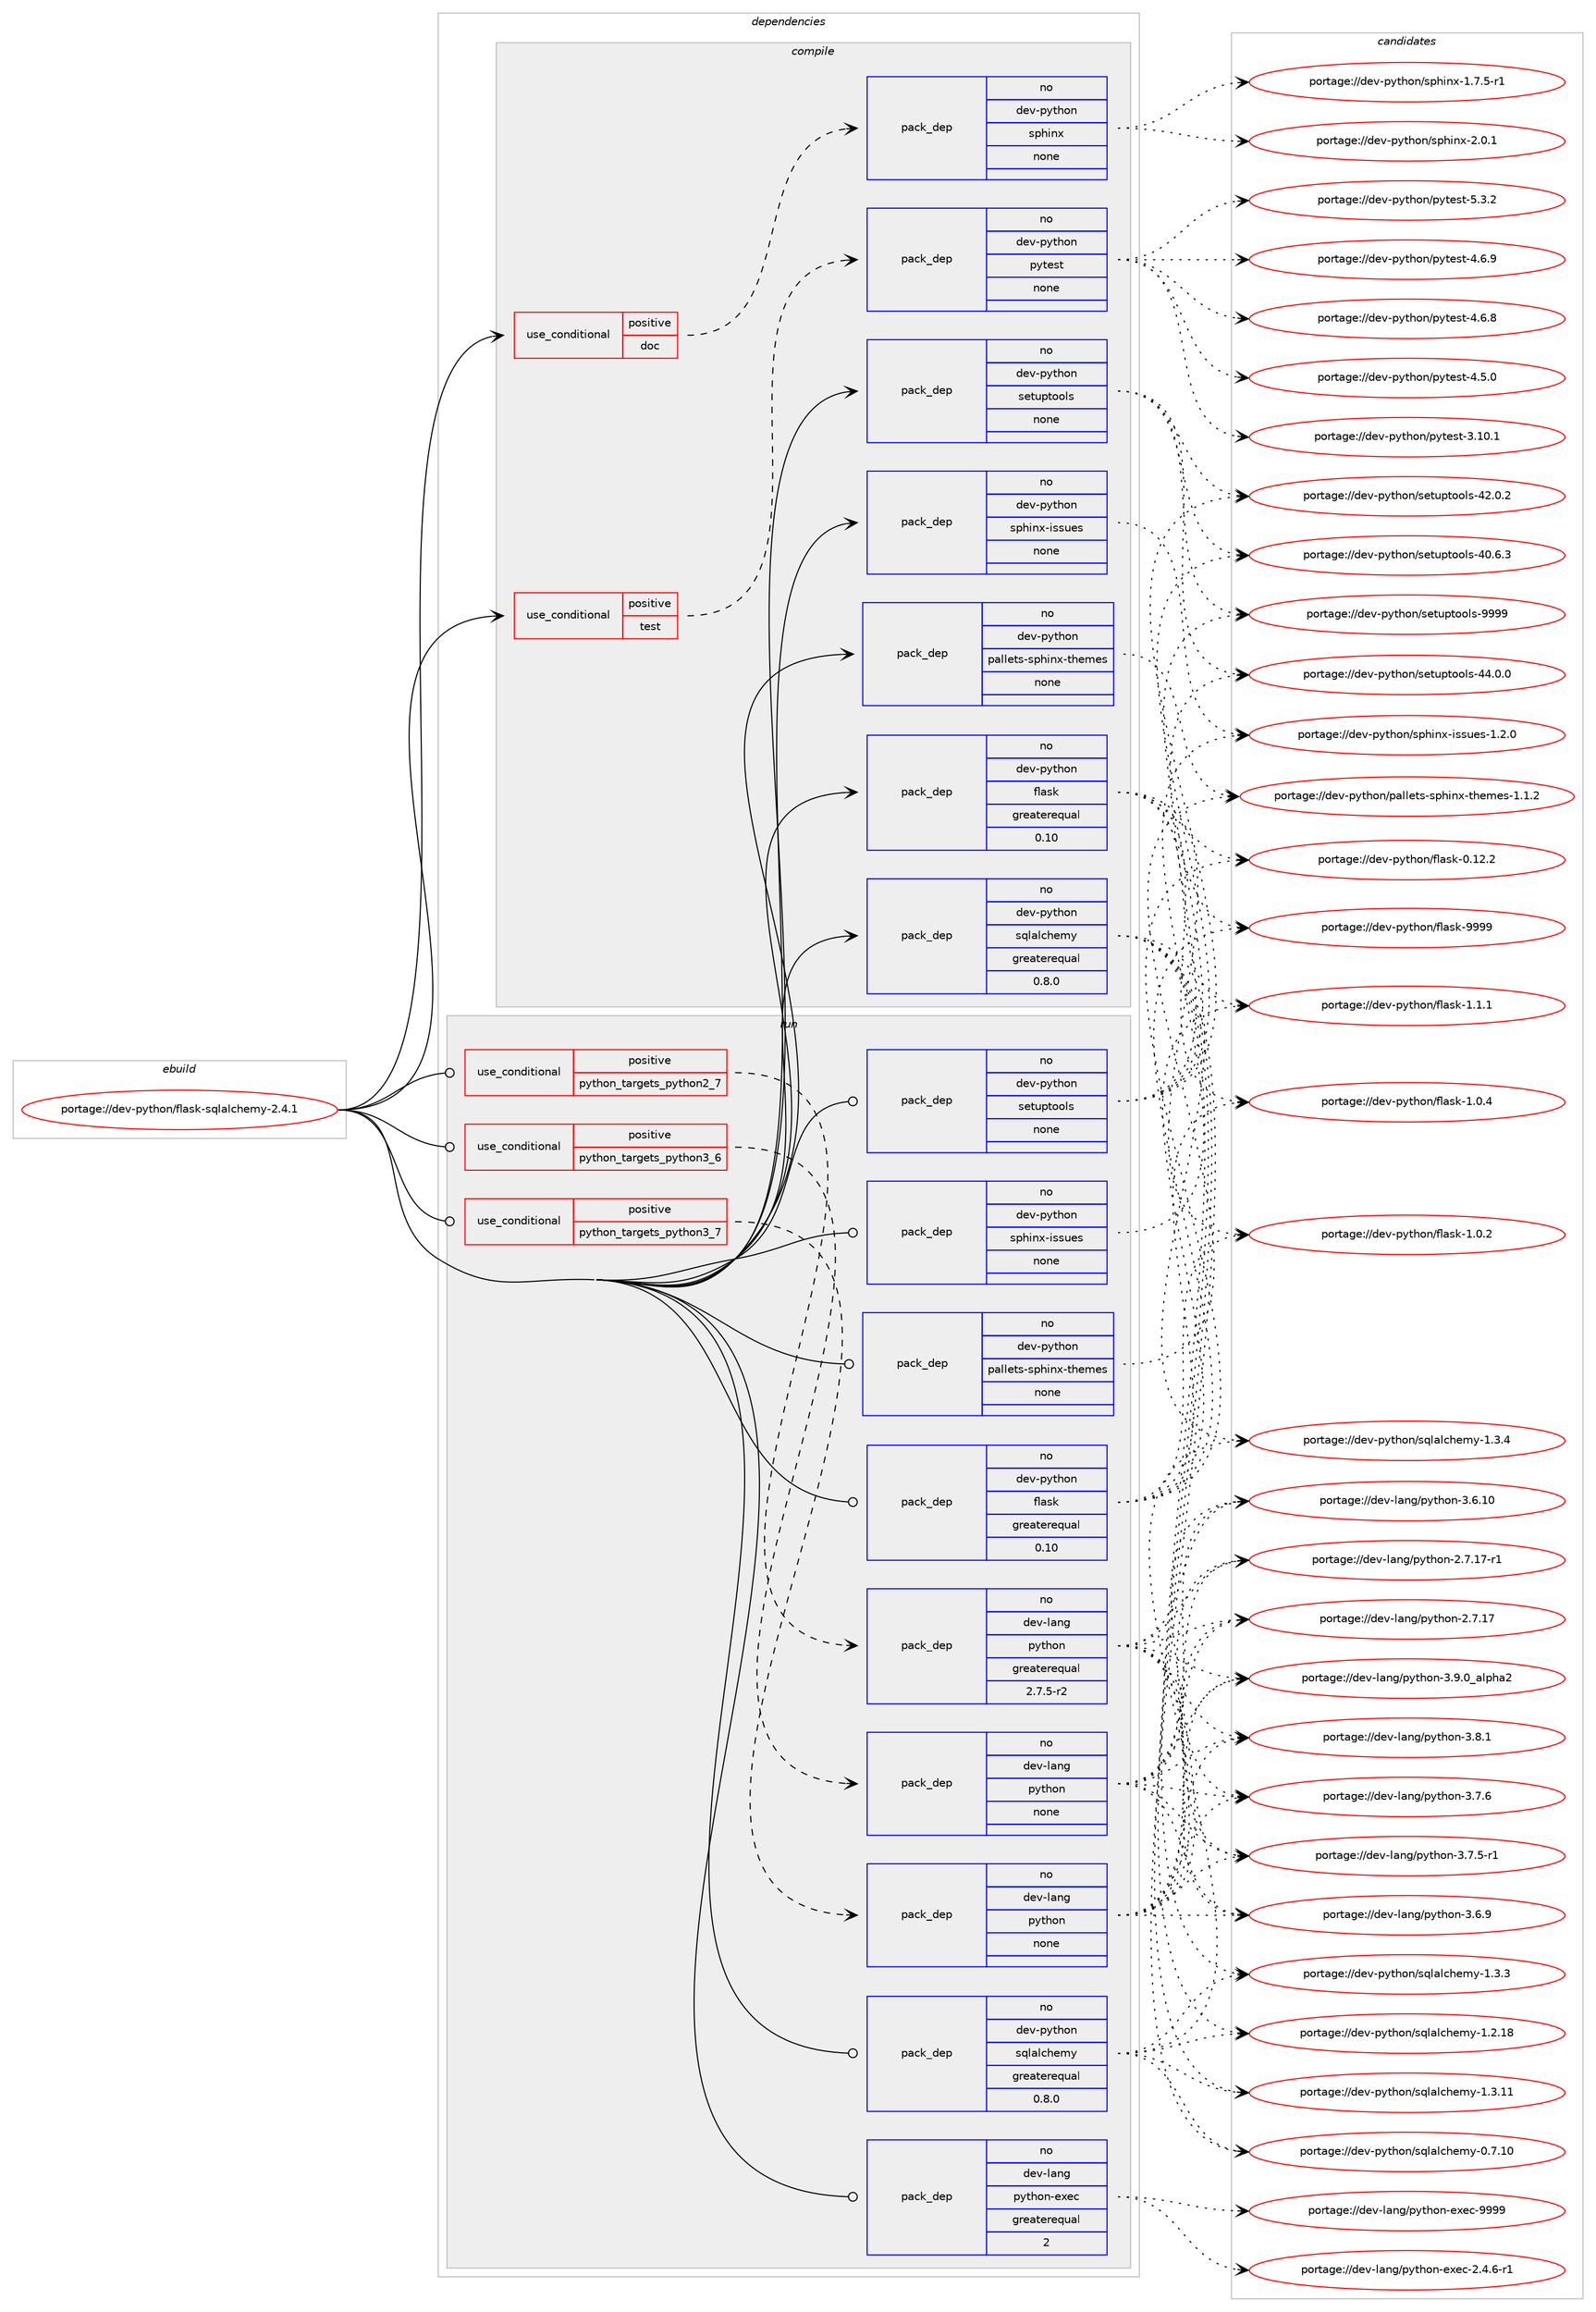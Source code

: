 digraph prolog {

# *************
# Graph options
# *************

newrank=true;
concentrate=true;
compound=true;
graph [rankdir=LR,fontname=Helvetica,fontsize=10,ranksep=1.5];#, ranksep=2.5, nodesep=0.2];
edge  [arrowhead=vee];
node  [fontname=Helvetica,fontsize=10];

# **********
# The ebuild
# **********

subgraph cluster_leftcol {
color=gray;
rank=same;
label=<<i>ebuild</i>>;
id [label="portage://dev-python/flask-sqlalchemy-2.4.1", color=red, width=4, href="../dev-python/flask-sqlalchemy-2.4.1.svg"];
}

# ****************
# The dependencies
# ****************

subgraph cluster_midcol {
color=gray;
label=<<i>dependencies</i>>;
subgraph cluster_compile {
fillcolor="#eeeeee";
style=filled;
label=<<i>compile</i>>;
subgraph cond115708 {
dependency460241 [label=<<TABLE BORDER="0" CELLBORDER="1" CELLSPACING="0" CELLPADDING="4"><TR><TD ROWSPAN="3" CELLPADDING="10">use_conditional</TD></TR><TR><TD>positive</TD></TR><TR><TD>doc</TD></TR></TABLE>>, shape=none, color=red];
subgraph pack339543 {
dependency460242 [label=<<TABLE BORDER="0" CELLBORDER="1" CELLSPACING="0" CELLPADDING="4" WIDTH="220"><TR><TD ROWSPAN="6" CELLPADDING="30">pack_dep</TD></TR><TR><TD WIDTH="110">no</TD></TR><TR><TD>dev-python</TD></TR><TR><TD>sphinx</TD></TR><TR><TD>none</TD></TR><TR><TD></TD></TR></TABLE>>, shape=none, color=blue];
}
dependency460241:e -> dependency460242:w [weight=20,style="dashed",arrowhead="vee"];
}
id:e -> dependency460241:w [weight=20,style="solid",arrowhead="vee"];
subgraph cond115709 {
dependency460243 [label=<<TABLE BORDER="0" CELLBORDER="1" CELLSPACING="0" CELLPADDING="4"><TR><TD ROWSPAN="3" CELLPADDING="10">use_conditional</TD></TR><TR><TD>positive</TD></TR><TR><TD>test</TD></TR></TABLE>>, shape=none, color=red];
subgraph pack339544 {
dependency460244 [label=<<TABLE BORDER="0" CELLBORDER="1" CELLSPACING="0" CELLPADDING="4" WIDTH="220"><TR><TD ROWSPAN="6" CELLPADDING="30">pack_dep</TD></TR><TR><TD WIDTH="110">no</TD></TR><TR><TD>dev-python</TD></TR><TR><TD>pytest</TD></TR><TR><TD>none</TD></TR><TR><TD></TD></TR></TABLE>>, shape=none, color=blue];
}
dependency460243:e -> dependency460244:w [weight=20,style="dashed",arrowhead="vee"];
}
id:e -> dependency460243:w [weight=20,style="solid",arrowhead="vee"];
subgraph pack339545 {
dependency460245 [label=<<TABLE BORDER="0" CELLBORDER="1" CELLSPACING="0" CELLPADDING="4" WIDTH="220"><TR><TD ROWSPAN="6" CELLPADDING="30">pack_dep</TD></TR><TR><TD WIDTH="110">no</TD></TR><TR><TD>dev-python</TD></TR><TR><TD>flask</TD></TR><TR><TD>greaterequal</TD></TR><TR><TD>0.10</TD></TR></TABLE>>, shape=none, color=blue];
}
id:e -> dependency460245:w [weight=20,style="solid",arrowhead="vee"];
subgraph pack339546 {
dependency460246 [label=<<TABLE BORDER="0" CELLBORDER="1" CELLSPACING="0" CELLPADDING="4" WIDTH="220"><TR><TD ROWSPAN="6" CELLPADDING="30">pack_dep</TD></TR><TR><TD WIDTH="110">no</TD></TR><TR><TD>dev-python</TD></TR><TR><TD>pallets-sphinx-themes</TD></TR><TR><TD>none</TD></TR><TR><TD></TD></TR></TABLE>>, shape=none, color=blue];
}
id:e -> dependency460246:w [weight=20,style="solid",arrowhead="vee"];
subgraph pack339547 {
dependency460247 [label=<<TABLE BORDER="0" CELLBORDER="1" CELLSPACING="0" CELLPADDING="4" WIDTH="220"><TR><TD ROWSPAN="6" CELLPADDING="30">pack_dep</TD></TR><TR><TD WIDTH="110">no</TD></TR><TR><TD>dev-python</TD></TR><TR><TD>setuptools</TD></TR><TR><TD>none</TD></TR><TR><TD></TD></TR></TABLE>>, shape=none, color=blue];
}
id:e -> dependency460247:w [weight=20,style="solid",arrowhead="vee"];
subgraph pack339548 {
dependency460248 [label=<<TABLE BORDER="0" CELLBORDER="1" CELLSPACING="0" CELLPADDING="4" WIDTH="220"><TR><TD ROWSPAN="6" CELLPADDING="30">pack_dep</TD></TR><TR><TD WIDTH="110">no</TD></TR><TR><TD>dev-python</TD></TR><TR><TD>sphinx-issues</TD></TR><TR><TD>none</TD></TR><TR><TD></TD></TR></TABLE>>, shape=none, color=blue];
}
id:e -> dependency460248:w [weight=20,style="solid",arrowhead="vee"];
subgraph pack339549 {
dependency460249 [label=<<TABLE BORDER="0" CELLBORDER="1" CELLSPACING="0" CELLPADDING="4" WIDTH="220"><TR><TD ROWSPAN="6" CELLPADDING="30">pack_dep</TD></TR><TR><TD WIDTH="110">no</TD></TR><TR><TD>dev-python</TD></TR><TR><TD>sqlalchemy</TD></TR><TR><TD>greaterequal</TD></TR><TR><TD>0.8.0</TD></TR></TABLE>>, shape=none, color=blue];
}
id:e -> dependency460249:w [weight=20,style="solid",arrowhead="vee"];
}
subgraph cluster_compileandrun {
fillcolor="#eeeeee";
style=filled;
label=<<i>compile and run</i>>;
}
subgraph cluster_run {
fillcolor="#eeeeee";
style=filled;
label=<<i>run</i>>;
subgraph cond115710 {
dependency460250 [label=<<TABLE BORDER="0" CELLBORDER="1" CELLSPACING="0" CELLPADDING="4"><TR><TD ROWSPAN="3" CELLPADDING="10">use_conditional</TD></TR><TR><TD>positive</TD></TR><TR><TD>python_targets_python2_7</TD></TR></TABLE>>, shape=none, color=red];
subgraph pack339550 {
dependency460251 [label=<<TABLE BORDER="0" CELLBORDER="1" CELLSPACING="0" CELLPADDING="4" WIDTH="220"><TR><TD ROWSPAN="6" CELLPADDING="30">pack_dep</TD></TR><TR><TD WIDTH="110">no</TD></TR><TR><TD>dev-lang</TD></TR><TR><TD>python</TD></TR><TR><TD>greaterequal</TD></TR><TR><TD>2.7.5-r2</TD></TR></TABLE>>, shape=none, color=blue];
}
dependency460250:e -> dependency460251:w [weight=20,style="dashed",arrowhead="vee"];
}
id:e -> dependency460250:w [weight=20,style="solid",arrowhead="odot"];
subgraph cond115711 {
dependency460252 [label=<<TABLE BORDER="0" CELLBORDER="1" CELLSPACING="0" CELLPADDING="4"><TR><TD ROWSPAN="3" CELLPADDING="10">use_conditional</TD></TR><TR><TD>positive</TD></TR><TR><TD>python_targets_python3_6</TD></TR></TABLE>>, shape=none, color=red];
subgraph pack339551 {
dependency460253 [label=<<TABLE BORDER="0" CELLBORDER="1" CELLSPACING="0" CELLPADDING="4" WIDTH="220"><TR><TD ROWSPAN="6" CELLPADDING="30">pack_dep</TD></TR><TR><TD WIDTH="110">no</TD></TR><TR><TD>dev-lang</TD></TR><TR><TD>python</TD></TR><TR><TD>none</TD></TR><TR><TD></TD></TR></TABLE>>, shape=none, color=blue];
}
dependency460252:e -> dependency460253:w [weight=20,style="dashed",arrowhead="vee"];
}
id:e -> dependency460252:w [weight=20,style="solid",arrowhead="odot"];
subgraph cond115712 {
dependency460254 [label=<<TABLE BORDER="0" CELLBORDER="1" CELLSPACING="0" CELLPADDING="4"><TR><TD ROWSPAN="3" CELLPADDING="10">use_conditional</TD></TR><TR><TD>positive</TD></TR><TR><TD>python_targets_python3_7</TD></TR></TABLE>>, shape=none, color=red];
subgraph pack339552 {
dependency460255 [label=<<TABLE BORDER="0" CELLBORDER="1" CELLSPACING="0" CELLPADDING="4" WIDTH="220"><TR><TD ROWSPAN="6" CELLPADDING="30">pack_dep</TD></TR><TR><TD WIDTH="110">no</TD></TR><TR><TD>dev-lang</TD></TR><TR><TD>python</TD></TR><TR><TD>none</TD></TR><TR><TD></TD></TR></TABLE>>, shape=none, color=blue];
}
dependency460254:e -> dependency460255:w [weight=20,style="dashed",arrowhead="vee"];
}
id:e -> dependency460254:w [weight=20,style="solid",arrowhead="odot"];
subgraph pack339553 {
dependency460256 [label=<<TABLE BORDER="0" CELLBORDER="1" CELLSPACING="0" CELLPADDING="4" WIDTH="220"><TR><TD ROWSPAN="6" CELLPADDING="30">pack_dep</TD></TR><TR><TD WIDTH="110">no</TD></TR><TR><TD>dev-lang</TD></TR><TR><TD>python-exec</TD></TR><TR><TD>greaterequal</TD></TR><TR><TD>2</TD></TR></TABLE>>, shape=none, color=blue];
}
id:e -> dependency460256:w [weight=20,style="solid",arrowhead="odot"];
subgraph pack339554 {
dependency460257 [label=<<TABLE BORDER="0" CELLBORDER="1" CELLSPACING="0" CELLPADDING="4" WIDTH="220"><TR><TD ROWSPAN="6" CELLPADDING="30">pack_dep</TD></TR><TR><TD WIDTH="110">no</TD></TR><TR><TD>dev-python</TD></TR><TR><TD>flask</TD></TR><TR><TD>greaterequal</TD></TR><TR><TD>0.10</TD></TR></TABLE>>, shape=none, color=blue];
}
id:e -> dependency460257:w [weight=20,style="solid",arrowhead="odot"];
subgraph pack339555 {
dependency460258 [label=<<TABLE BORDER="0" CELLBORDER="1" CELLSPACING="0" CELLPADDING="4" WIDTH="220"><TR><TD ROWSPAN="6" CELLPADDING="30">pack_dep</TD></TR><TR><TD WIDTH="110">no</TD></TR><TR><TD>dev-python</TD></TR><TR><TD>pallets-sphinx-themes</TD></TR><TR><TD>none</TD></TR><TR><TD></TD></TR></TABLE>>, shape=none, color=blue];
}
id:e -> dependency460258:w [weight=20,style="solid",arrowhead="odot"];
subgraph pack339556 {
dependency460259 [label=<<TABLE BORDER="0" CELLBORDER="1" CELLSPACING="0" CELLPADDING="4" WIDTH="220"><TR><TD ROWSPAN="6" CELLPADDING="30">pack_dep</TD></TR><TR><TD WIDTH="110">no</TD></TR><TR><TD>dev-python</TD></TR><TR><TD>setuptools</TD></TR><TR><TD>none</TD></TR><TR><TD></TD></TR></TABLE>>, shape=none, color=blue];
}
id:e -> dependency460259:w [weight=20,style="solid",arrowhead="odot"];
subgraph pack339557 {
dependency460260 [label=<<TABLE BORDER="0" CELLBORDER="1" CELLSPACING="0" CELLPADDING="4" WIDTH="220"><TR><TD ROWSPAN="6" CELLPADDING="30">pack_dep</TD></TR><TR><TD WIDTH="110">no</TD></TR><TR><TD>dev-python</TD></TR><TR><TD>sphinx-issues</TD></TR><TR><TD>none</TD></TR><TR><TD></TD></TR></TABLE>>, shape=none, color=blue];
}
id:e -> dependency460260:w [weight=20,style="solid",arrowhead="odot"];
subgraph pack339558 {
dependency460261 [label=<<TABLE BORDER="0" CELLBORDER="1" CELLSPACING="0" CELLPADDING="4" WIDTH="220"><TR><TD ROWSPAN="6" CELLPADDING="30">pack_dep</TD></TR><TR><TD WIDTH="110">no</TD></TR><TR><TD>dev-python</TD></TR><TR><TD>sqlalchemy</TD></TR><TR><TD>greaterequal</TD></TR><TR><TD>0.8.0</TD></TR></TABLE>>, shape=none, color=blue];
}
id:e -> dependency460261:w [weight=20,style="solid",arrowhead="odot"];
}
}

# **************
# The candidates
# **************

subgraph cluster_choices {
rank=same;
color=gray;
label=<<i>candidates</i>>;

subgraph choice339543 {
color=black;
nodesep=1;
choice1001011184511212111610411111047115112104105110120455046484649 [label="portage://dev-python/sphinx-2.0.1", color=red, width=4,href="../dev-python/sphinx-2.0.1.svg"];
choice10010111845112121116104111110471151121041051101204549465546534511449 [label="portage://dev-python/sphinx-1.7.5-r1", color=red, width=4,href="../dev-python/sphinx-1.7.5-r1.svg"];
dependency460242:e -> choice1001011184511212111610411111047115112104105110120455046484649:w [style=dotted,weight="100"];
dependency460242:e -> choice10010111845112121116104111110471151121041051101204549465546534511449:w [style=dotted,weight="100"];
}
subgraph choice339544 {
color=black;
nodesep=1;
choice1001011184511212111610411111047112121116101115116455346514650 [label="portage://dev-python/pytest-5.3.2", color=red, width=4,href="../dev-python/pytest-5.3.2.svg"];
choice1001011184511212111610411111047112121116101115116455246544657 [label="portage://dev-python/pytest-4.6.9", color=red, width=4,href="../dev-python/pytest-4.6.9.svg"];
choice1001011184511212111610411111047112121116101115116455246544656 [label="portage://dev-python/pytest-4.6.8", color=red, width=4,href="../dev-python/pytest-4.6.8.svg"];
choice1001011184511212111610411111047112121116101115116455246534648 [label="portage://dev-python/pytest-4.5.0", color=red, width=4,href="../dev-python/pytest-4.5.0.svg"];
choice100101118451121211161041111104711212111610111511645514649484649 [label="portage://dev-python/pytest-3.10.1", color=red, width=4,href="../dev-python/pytest-3.10.1.svg"];
dependency460244:e -> choice1001011184511212111610411111047112121116101115116455346514650:w [style=dotted,weight="100"];
dependency460244:e -> choice1001011184511212111610411111047112121116101115116455246544657:w [style=dotted,weight="100"];
dependency460244:e -> choice1001011184511212111610411111047112121116101115116455246544656:w [style=dotted,weight="100"];
dependency460244:e -> choice1001011184511212111610411111047112121116101115116455246534648:w [style=dotted,weight="100"];
dependency460244:e -> choice100101118451121211161041111104711212111610111511645514649484649:w [style=dotted,weight="100"];
}
subgraph choice339545 {
color=black;
nodesep=1;
choice1001011184511212111610411111047102108971151074557575757 [label="portage://dev-python/flask-9999", color=red, width=4,href="../dev-python/flask-9999.svg"];
choice100101118451121211161041111104710210897115107454946494649 [label="portage://dev-python/flask-1.1.1", color=red, width=4,href="../dev-python/flask-1.1.1.svg"];
choice100101118451121211161041111104710210897115107454946484652 [label="portage://dev-python/flask-1.0.4", color=red, width=4,href="../dev-python/flask-1.0.4.svg"];
choice100101118451121211161041111104710210897115107454946484650 [label="portage://dev-python/flask-1.0.2", color=red, width=4,href="../dev-python/flask-1.0.2.svg"];
choice10010111845112121116104111110471021089711510745484649504650 [label="portage://dev-python/flask-0.12.2", color=red, width=4,href="../dev-python/flask-0.12.2.svg"];
dependency460245:e -> choice1001011184511212111610411111047102108971151074557575757:w [style=dotted,weight="100"];
dependency460245:e -> choice100101118451121211161041111104710210897115107454946494649:w [style=dotted,weight="100"];
dependency460245:e -> choice100101118451121211161041111104710210897115107454946484652:w [style=dotted,weight="100"];
dependency460245:e -> choice100101118451121211161041111104710210897115107454946484650:w [style=dotted,weight="100"];
dependency460245:e -> choice10010111845112121116104111110471021089711510745484649504650:w [style=dotted,weight="100"];
}
subgraph choice339546 {
color=black;
nodesep=1;
choice1001011184511212111610411111047112971081081011161154511511210410511012045116104101109101115454946494650 [label="portage://dev-python/pallets-sphinx-themes-1.1.2", color=red, width=4,href="../dev-python/pallets-sphinx-themes-1.1.2.svg"];
dependency460246:e -> choice1001011184511212111610411111047112971081081011161154511511210410511012045116104101109101115454946494650:w [style=dotted,weight="100"];
}
subgraph choice339547 {
color=black;
nodesep=1;
choice10010111845112121116104111110471151011161171121161111111081154557575757 [label="portage://dev-python/setuptools-9999", color=red, width=4,href="../dev-python/setuptools-9999.svg"];
choice100101118451121211161041111104711510111611711211611111110811545525246484648 [label="portage://dev-python/setuptools-44.0.0", color=red, width=4,href="../dev-python/setuptools-44.0.0.svg"];
choice100101118451121211161041111104711510111611711211611111110811545525046484650 [label="portage://dev-python/setuptools-42.0.2", color=red, width=4,href="../dev-python/setuptools-42.0.2.svg"];
choice100101118451121211161041111104711510111611711211611111110811545524846544651 [label="portage://dev-python/setuptools-40.6.3", color=red, width=4,href="../dev-python/setuptools-40.6.3.svg"];
dependency460247:e -> choice10010111845112121116104111110471151011161171121161111111081154557575757:w [style=dotted,weight="100"];
dependency460247:e -> choice100101118451121211161041111104711510111611711211611111110811545525246484648:w [style=dotted,weight="100"];
dependency460247:e -> choice100101118451121211161041111104711510111611711211611111110811545525046484650:w [style=dotted,weight="100"];
dependency460247:e -> choice100101118451121211161041111104711510111611711211611111110811545524846544651:w [style=dotted,weight="100"];
}
subgraph choice339548 {
color=black;
nodesep=1;
choice100101118451121211161041111104711511210410511012045105115115117101115454946504648 [label="portage://dev-python/sphinx-issues-1.2.0", color=red, width=4,href="../dev-python/sphinx-issues-1.2.0.svg"];
dependency460248:e -> choice100101118451121211161041111104711511210410511012045105115115117101115454946504648:w [style=dotted,weight="100"];
}
subgraph choice339549 {
color=black;
nodesep=1;
choice10010111845112121116104111110471151131089710899104101109121454946514652 [label="portage://dev-python/sqlalchemy-1.3.4", color=red, width=4,href="../dev-python/sqlalchemy-1.3.4.svg"];
choice10010111845112121116104111110471151131089710899104101109121454946514651 [label="portage://dev-python/sqlalchemy-1.3.3", color=red, width=4,href="../dev-python/sqlalchemy-1.3.3.svg"];
choice1001011184511212111610411111047115113108971089910410110912145494651464949 [label="portage://dev-python/sqlalchemy-1.3.11", color=red, width=4,href="../dev-python/sqlalchemy-1.3.11.svg"];
choice1001011184511212111610411111047115113108971089910410110912145494650464956 [label="portage://dev-python/sqlalchemy-1.2.18", color=red, width=4,href="../dev-python/sqlalchemy-1.2.18.svg"];
choice1001011184511212111610411111047115113108971089910410110912145484655464948 [label="portage://dev-python/sqlalchemy-0.7.10", color=red, width=4,href="../dev-python/sqlalchemy-0.7.10.svg"];
dependency460249:e -> choice10010111845112121116104111110471151131089710899104101109121454946514652:w [style=dotted,weight="100"];
dependency460249:e -> choice10010111845112121116104111110471151131089710899104101109121454946514651:w [style=dotted,weight="100"];
dependency460249:e -> choice1001011184511212111610411111047115113108971089910410110912145494651464949:w [style=dotted,weight="100"];
dependency460249:e -> choice1001011184511212111610411111047115113108971089910410110912145494650464956:w [style=dotted,weight="100"];
dependency460249:e -> choice1001011184511212111610411111047115113108971089910410110912145484655464948:w [style=dotted,weight="100"];
}
subgraph choice339550 {
color=black;
nodesep=1;
choice10010111845108971101034711212111610411111045514657464895971081121049750 [label="portage://dev-lang/python-3.9.0_alpha2", color=red, width=4,href="../dev-lang/python-3.9.0_alpha2.svg"];
choice100101118451089711010347112121116104111110455146564649 [label="portage://dev-lang/python-3.8.1", color=red, width=4,href="../dev-lang/python-3.8.1.svg"];
choice100101118451089711010347112121116104111110455146554654 [label="portage://dev-lang/python-3.7.6", color=red, width=4,href="../dev-lang/python-3.7.6.svg"];
choice1001011184510897110103471121211161041111104551465546534511449 [label="portage://dev-lang/python-3.7.5-r1", color=red, width=4,href="../dev-lang/python-3.7.5-r1.svg"];
choice100101118451089711010347112121116104111110455146544657 [label="portage://dev-lang/python-3.6.9", color=red, width=4,href="../dev-lang/python-3.6.9.svg"];
choice10010111845108971101034711212111610411111045514654464948 [label="portage://dev-lang/python-3.6.10", color=red, width=4,href="../dev-lang/python-3.6.10.svg"];
choice100101118451089711010347112121116104111110455046554649554511449 [label="portage://dev-lang/python-2.7.17-r1", color=red, width=4,href="../dev-lang/python-2.7.17-r1.svg"];
choice10010111845108971101034711212111610411111045504655464955 [label="portage://dev-lang/python-2.7.17", color=red, width=4,href="../dev-lang/python-2.7.17.svg"];
dependency460251:e -> choice10010111845108971101034711212111610411111045514657464895971081121049750:w [style=dotted,weight="100"];
dependency460251:e -> choice100101118451089711010347112121116104111110455146564649:w [style=dotted,weight="100"];
dependency460251:e -> choice100101118451089711010347112121116104111110455146554654:w [style=dotted,weight="100"];
dependency460251:e -> choice1001011184510897110103471121211161041111104551465546534511449:w [style=dotted,weight="100"];
dependency460251:e -> choice100101118451089711010347112121116104111110455146544657:w [style=dotted,weight="100"];
dependency460251:e -> choice10010111845108971101034711212111610411111045514654464948:w [style=dotted,weight="100"];
dependency460251:e -> choice100101118451089711010347112121116104111110455046554649554511449:w [style=dotted,weight="100"];
dependency460251:e -> choice10010111845108971101034711212111610411111045504655464955:w [style=dotted,weight="100"];
}
subgraph choice339551 {
color=black;
nodesep=1;
choice10010111845108971101034711212111610411111045514657464895971081121049750 [label="portage://dev-lang/python-3.9.0_alpha2", color=red, width=4,href="../dev-lang/python-3.9.0_alpha2.svg"];
choice100101118451089711010347112121116104111110455146564649 [label="portage://dev-lang/python-3.8.1", color=red, width=4,href="../dev-lang/python-3.8.1.svg"];
choice100101118451089711010347112121116104111110455146554654 [label="portage://dev-lang/python-3.7.6", color=red, width=4,href="../dev-lang/python-3.7.6.svg"];
choice1001011184510897110103471121211161041111104551465546534511449 [label="portage://dev-lang/python-3.7.5-r1", color=red, width=4,href="../dev-lang/python-3.7.5-r1.svg"];
choice100101118451089711010347112121116104111110455146544657 [label="portage://dev-lang/python-3.6.9", color=red, width=4,href="../dev-lang/python-3.6.9.svg"];
choice10010111845108971101034711212111610411111045514654464948 [label="portage://dev-lang/python-3.6.10", color=red, width=4,href="../dev-lang/python-3.6.10.svg"];
choice100101118451089711010347112121116104111110455046554649554511449 [label="portage://dev-lang/python-2.7.17-r1", color=red, width=4,href="../dev-lang/python-2.7.17-r1.svg"];
choice10010111845108971101034711212111610411111045504655464955 [label="portage://dev-lang/python-2.7.17", color=red, width=4,href="../dev-lang/python-2.7.17.svg"];
dependency460253:e -> choice10010111845108971101034711212111610411111045514657464895971081121049750:w [style=dotted,weight="100"];
dependency460253:e -> choice100101118451089711010347112121116104111110455146564649:w [style=dotted,weight="100"];
dependency460253:e -> choice100101118451089711010347112121116104111110455146554654:w [style=dotted,weight="100"];
dependency460253:e -> choice1001011184510897110103471121211161041111104551465546534511449:w [style=dotted,weight="100"];
dependency460253:e -> choice100101118451089711010347112121116104111110455146544657:w [style=dotted,weight="100"];
dependency460253:e -> choice10010111845108971101034711212111610411111045514654464948:w [style=dotted,weight="100"];
dependency460253:e -> choice100101118451089711010347112121116104111110455046554649554511449:w [style=dotted,weight="100"];
dependency460253:e -> choice10010111845108971101034711212111610411111045504655464955:w [style=dotted,weight="100"];
}
subgraph choice339552 {
color=black;
nodesep=1;
choice10010111845108971101034711212111610411111045514657464895971081121049750 [label="portage://dev-lang/python-3.9.0_alpha2", color=red, width=4,href="../dev-lang/python-3.9.0_alpha2.svg"];
choice100101118451089711010347112121116104111110455146564649 [label="portage://dev-lang/python-3.8.1", color=red, width=4,href="../dev-lang/python-3.8.1.svg"];
choice100101118451089711010347112121116104111110455146554654 [label="portage://dev-lang/python-3.7.6", color=red, width=4,href="../dev-lang/python-3.7.6.svg"];
choice1001011184510897110103471121211161041111104551465546534511449 [label="portage://dev-lang/python-3.7.5-r1", color=red, width=4,href="../dev-lang/python-3.7.5-r1.svg"];
choice100101118451089711010347112121116104111110455146544657 [label="portage://dev-lang/python-3.6.9", color=red, width=4,href="../dev-lang/python-3.6.9.svg"];
choice10010111845108971101034711212111610411111045514654464948 [label="portage://dev-lang/python-3.6.10", color=red, width=4,href="../dev-lang/python-3.6.10.svg"];
choice100101118451089711010347112121116104111110455046554649554511449 [label="portage://dev-lang/python-2.7.17-r1", color=red, width=4,href="../dev-lang/python-2.7.17-r1.svg"];
choice10010111845108971101034711212111610411111045504655464955 [label="portage://dev-lang/python-2.7.17", color=red, width=4,href="../dev-lang/python-2.7.17.svg"];
dependency460255:e -> choice10010111845108971101034711212111610411111045514657464895971081121049750:w [style=dotted,weight="100"];
dependency460255:e -> choice100101118451089711010347112121116104111110455146564649:w [style=dotted,weight="100"];
dependency460255:e -> choice100101118451089711010347112121116104111110455146554654:w [style=dotted,weight="100"];
dependency460255:e -> choice1001011184510897110103471121211161041111104551465546534511449:w [style=dotted,weight="100"];
dependency460255:e -> choice100101118451089711010347112121116104111110455146544657:w [style=dotted,weight="100"];
dependency460255:e -> choice10010111845108971101034711212111610411111045514654464948:w [style=dotted,weight="100"];
dependency460255:e -> choice100101118451089711010347112121116104111110455046554649554511449:w [style=dotted,weight="100"];
dependency460255:e -> choice10010111845108971101034711212111610411111045504655464955:w [style=dotted,weight="100"];
}
subgraph choice339553 {
color=black;
nodesep=1;
choice10010111845108971101034711212111610411111045101120101994557575757 [label="portage://dev-lang/python-exec-9999", color=red, width=4,href="../dev-lang/python-exec-9999.svg"];
choice10010111845108971101034711212111610411111045101120101994550465246544511449 [label="portage://dev-lang/python-exec-2.4.6-r1", color=red, width=4,href="../dev-lang/python-exec-2.4.6-r1.svg"];
dependency460256:e -> choice10010111845108971101034711212111610411111045101120101994557575757:w [style=dotted,weight="100"];
dependency460256:e -> choice10010111845108971101034711212111610411111045101120101994550465246544511449:w [style=dotted,weight="100"];
}
subgraph choice339554 {
color=black;
nodesep=1;
choice1001011184511212111610411111047102108971151074557575757 [label="portage://dev-python/flask-9999", color=red, width=4,href="../dev-python/flask-9999.svg"];
choice100101118451121211161041111104710210897115107454946494649 [label="portage://dev-python/flask-1.1.1", color=red, width=4,href="../dev-python/flask-1.1.1.svg"];
choice100101118451121211161041111104710210897115107454946484652 [label="portage://dev-python/flask-1.0.4", color=red, width=4,href="../dev-python/flask-1.0.4.svg"];
choice100101118451121211161041111104710210897115107454946484650 [label="portage://dev-python/flask-1.0.2", color=red, width=4,href="../dev-python/flask-1.0.2.svg"];
choice10010111845112121116104111110471021089711510745484649504650 [label="portage://dev-python/flask-0.12.2", color=red, width=4,href="../dev-python/flask-0.12.2.svg"];
dependency460257:e -> choice1001011184511212111610411111047102108971151074557575757:w [style=dotted,weight="100"];
dependency460257:e -> choice100101118451121211161041111104710210897115107454946494649:w [style=dotted,weight="100"];
dependency460257:e -> choice100101118451121211161041111104710210897115107454946484652:w [style=dotted,weight="100"];
dependency460257:e -> choice100101118451121211161041111104710210897115107454946484650:w [style=dotted,weight="100"];
dependency460257:e -> choice10010111845112121116104111110471021089711510745484649504650:w [style=dotted,weight="100"];
}
subgraph choice339555 {
color=black;
nodesep=1;
choice1001011184511212111610411111047112971081081011161154511511210410511012045116104101109101115454946494650 [label="portage://dev-python/pallets-sphinx-themes-1.1.2", color=red, width=4,href="../dev-python/pallets-sphinx-themes-1.1.2.svg"];
dependency460258:e -> choice1001011184511212111610411111047112971081081011161154511511210410511012045116104101109101115454946494650:w [style=dotted,weight="100"];
}
subgraph choice339556 {
color=black;
nodesep=1;
choice10010111845112121116104111110471151011161171121161111111081154557575757 [label="portage://dev-python/setuptools-9999", color=red, width=4,href="../dev-python/setuptools-9999.svg"];
choice100101118451121211161041111104711510111611711211611111110811545525246484648 [label="portage://dev-python/setuptools-44.0.0", color=red, width=4,href="../dev-python/setuptools-44.0.0.svg"];
choice100101118451121211161041111104711510111611711211611111110811545525046484650 [label="portage://dev-python/setuptools-42.0.2", color=red, width=4,href="../dev-python/setuptools-42.0.2.svg"];
choice100101118451121211161041111104711510111611711211611111110811545524846544651 [label="portage://dev-python/setuptools-40.6.3", color=red, width=4,href="../dev-python/setuptools-40.6.3.svg"];
dependency460259:e -> choice10010111845112121116104111110471151011161171121161111111081154557575757:w [style=dotted,weight="100"];
dependency460259:e -> choice100101118451121211161041111104711510111611711211611111110811545525246484648:w [style=dotted,weight="100"];
dependency460259:e -> choice100101118451121211161041111104711510111611711211611111110811545525046484650:w [style=dotted,weight="100"];
dependency460259:e -> choice100101118451121211161041111104711510111611711211611111110811545524846544651:w [style=dotted,weight="100"];
}
subgraph choice339557 {
color=black;
nodesep=1;
choice100101118451121211161041111104711511210410511012045105115115117101115454946504648 [label="portage://dev-python/sphinx-issues-1.2.0", color=red, width=4,href="../dev-python/sphinx-issues-1.2.0.svg"];
dependency460260:e -> choice100101118451121211161041111104711511210410511012045105115115117101115454946504648:w [style=dotted,weight="100"];
}
subgraph choice339558 {
color=black;
nodesep=1;
choice10010111845112121116104111110471151131089710899104101109121454946514652 [label="portage://dev-python/sqlalchemy-1.3.4", color=red, width=4,href="../dev-python/sqlalchemy-1.3.4.svg"];
choice10010111845112121116104111110471151131089710899104101109121454946514651 [label="portage://dev-python/sqlalchemy-1.3.3", color=red, width=4,href="../dev-python/sqlalchemy-1.3.3.svg"];
choice1001011184511212111610411111047115113108971089910410110912145494651464949 [label="portage://dev-python/sqlalchemy-1.3.11", color=red, width=4,href="../dev-python/sqlalchemy-1.3.11.svg"];
choice1001011184511212111610411111047115113108971089910410110912145494650464956 [label="portage://dev-python/sqlalchemy-1.2.18", color=red, width=4,href="../dev-python/sqlalchemy-1.2.18.svg"];
choice1001011184511212111610411111047115113108971089910410110912145484655464948 [label="portage://dev-python/sqlalchemy-0.7.10", color=red, width=4,href="../dev-python/sqlalchemy-0.7.10.svg"];
dependency460261:e -> choice10010111845112121116104111110471151131089710899104101109121454946514652:w [style=dotted,weight="100"];
dependency460261:e -> choice10010111845112121116104111110471151131089710899104101109121454946514651:w [style=dotted,weight="100"];
dependency460261:e -> choice1001011184511212111610411111047115113108971089910410110912145494651464949:w [style=dotted,weight="100"];
dependency460261:e -> choice1001011184511212111610411111047115113108971089910410110912145494650464956:w [style=dotted,weight="100"];
dependency460261:e -> choice1001011184511212111610411111047115113108971089910410110912145484655464948:w [style=dotted,weight="100"];
}
}

}
